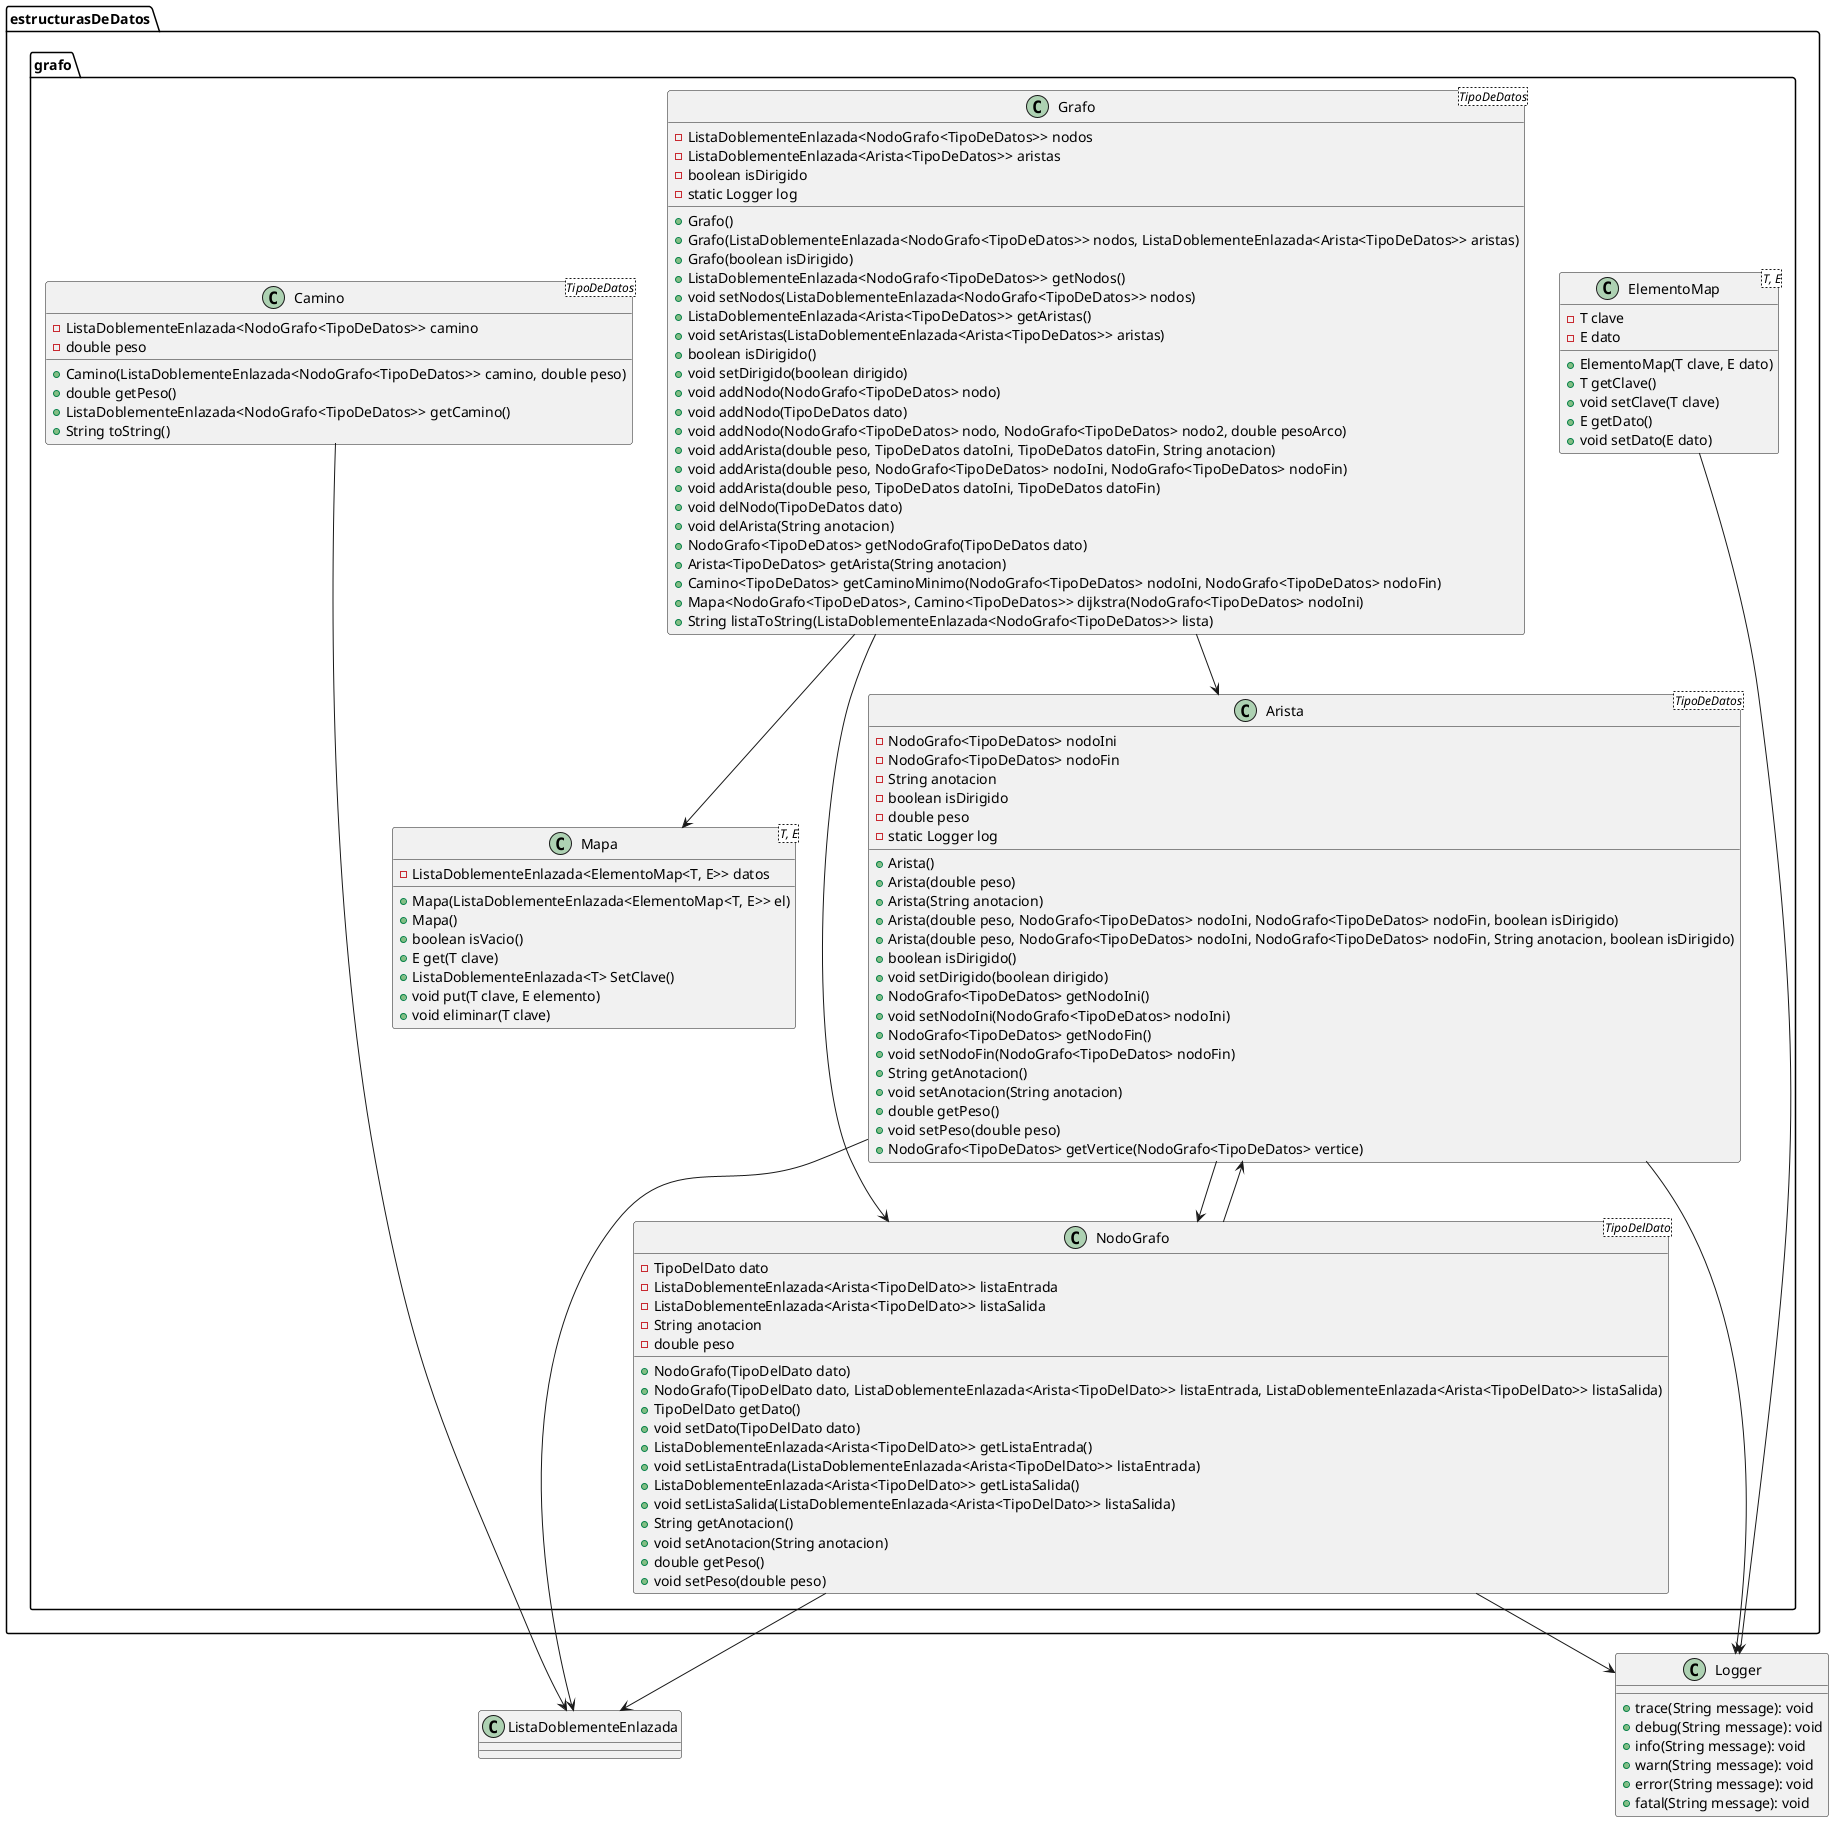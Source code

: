 @startuml
'https://plantuml.com/class-diagram

package estructurasDeDatos.grafo {
    class Arista<TipoDeDatos> {
        - NodoGrafo<TipoDeDatos> nodoIni
        - NodoGrafo<TipoDeDatos> nodoFin
        - String anotacion
        - boolean isDirigido
        - double peso
        - static Logger log
        + Arista()
        + Arista(double peso)
        + Arista(String anotacion)
        + Arista(double peso, NodoGrafo<TipoDeDatos> nodoIni, NodoGrafo<TipoDeDatos> nodoFin, boolean isDirigido)
        + Arista(double peso, NodoGrafo<TipoDeDatos> nodoIni, NodoGrafo<TipoDeDatos> nodoFin, String anotacion, boolean isDirigido)
        + boolean isDirigido()
        + void setDirigido(boolean dirigido)
        + NodoGrafo<TipoDeDatos> getNodoIni()
        + void setNodoIni(NodoGrafo<TipoDeDatos> nodoIni)
        + NodoGrafo<TipoDeDatos> getNodoFin()
        + void setNodoFin(NodoGrafo<TipoDeDatos> nodoFin)
        + String getAnotacion()
        + void setAnotacion(String anotacion)
        + double getPeso()
        + void setPeso(double peso)
        + NodoGrafo<TipoDeDatos> getVertice(NodoGrafo<TipoDeDatos> vertice)
    }
    class Camino<TipoDeDatos> {
        - ListaDoblementeEnlazada<NodoGrafo<TipoDeDatos>> camino
        - double peso
        + Camino(ListaDoblementeEnlazada<NodoGrafo<TipoDeDatos>> camino, double peso)
        + double getPeso()
        + ListaDoblementeEnlazada<NodoGrafo<TipoDeDatos>> getCamino()
        + String toString()
    }
    class ElementoMap<T, E> {
        - T clave
        - E dato
        + ElementoMap(T clave, E dato)
        + T getClave()
        + void setClave(T clave)
        + E getDato()
        + void setDato(E dato)
    }
    class Grafo<TipoDeDatos> {
        - ListaDoblementeEnlazada<NodoGrafo<TipoDeDatos>> nodos
        - ListaDoblementeEnlazada<Arista<TipoDeDatos>> aristas
        - boolean isDirigido
        - static Logger log
        + Grafo()
        + Grafo(ListaDoblementeEnlazada<NodoGrafo<TipoDeDatos>> nodos, ListaDoblementeEnlazada<Arista<TipoDeDatos>> aristas)
        + Grafo(boolean isDirigido)
        + ListaDoblementeEnlazada<NodoGrafo<TipoDeDatos>> getNodos()
        + void setNodos(ListaDoblementeEnlazada<NodoGrafo<TipoDeDatos>> nodos)
        + ListaDoblementeEnlazada<Arista<TipoDeDatos>> getAristas()
        + void setAristas(ListaDoblementeEnlazada<Arista<TipoDeDatos>> aristas)
        + boolean isDirigido()
        + void setDirigido(boolean dirigido)
        + void addNodo(NodoGrafo<TipoDeDatos> nodo)
        + void addNodo(TipoDeDatos dato)
        + void addNodo(NodoGrafo<TipoDeDatos> nodo, NodoGrafo<TipoDeDatos> nodo2, double pesoArco)
        + void addArista(double peso, TipoDeDatos datoIni, TipoDeDatos datoFin, String anotacion)
        + void addArista(double peso, NodoGrafo<TipoDeDatos> nodoIni, NodoGrafo<TipoDeDatos> nodoFin)
        + void addArista(double peso, TipoDeDatos datoIni, TipoDeDatos datoFin)
        + void delNodo(TipoDeDatos dato)
        + void delArista(String anotacion)
        + NodoGrafo<TipoDeDatos> getNodoGrafo(TipoDeDatos dato)
        + Arista<TipoDeDatos> getArista(String anotacion)
        + Camino<TipoDeDatos> getCaminoMinimo(NodoGrafo<TipoDeDatos> nodoIni, NodoGrafo<TipoDeDatos> nodoFin)
        + Mapa<NodoGrafo<TipoDeDatos>, Camino<TipoDeDatos>> dijkstra(NodoGrafo<TipoDeDatos> nodoIni)
        + String listaToString(ListaDoblementeEnlazada<NodoGrafo<TipoDeDatos>> lista)
    }
    class Mapa<T, E> {
        - ListaDoblementeEnlazada<ElementoMap<T, E>> datos
        + Mapa(ListaDoblementeEnlazada<ElementoMap<T, E>> el)
        + Mapa()
        + boolean isVacio()
        + E get(T clave)
        + ListaDoblementeEnlazada<T> SetClave()
        + void put(T clave, E elemento)
        + void eliminar(T clave)
    }
    class NodoGrafo<TipoDelDato> {
        - TipoDelDato dato
        - ListaDoblementeEnlazada<Arista<TipoDelDato>> listaEntrada
        - ListaDoblementeEnlazada<Arista<TipoDelDato>> listaSalida
        - String anotacion
        - double peso
        + NodoGrafo(TipoDelDato dato)
        + NodoGrafo(TipoDelDato dato, ListaDoblementeEnlazada<Arista<TipoDelDato>> listaEntrada, ListaDoblementeEnlazada<Arista<TipoDelDato>> listaSalida)
        + TipoDelDato getDato()
        + void setDato(TipoDelDato dato)
        + ListaDoblementeEnlazada<Arista<TipoDelDato>> getListaEntrada()
        + void setListaEntrada(ListaDoblementeEnlazada<Arista<TipoDelDato>> listaEntrada)
        + ListaDoblementeEnlazada<Arista<TipoDelDato>> getListaSalida()
        + void setListaSalida(ListaDoblementeEnlazada<Arista<TipoDelDato>> listaSalida)
        + String getAnotacion()
        + void setAnotacion(String anotacion)
        + double getPeso()
        + void setPeso(double peso)
    }
}

Arista --> NodoGrafo
Arista --> ListaDoblementeEnlazada
Arista --> Logger

Camino --> ListaDoblementeEnlazada

ElementoMap --> Logger

Grafo --> NodoGrafo
Grafo --> Arista
Grafo --> Mapa

NodoGrafo --> Arista
NodoGrafo --> ListaDoblementeEnlazada
NodoGrafo --> Logger

class Logger {
    + trace(String message): void
    + debug(String message): void
    + info(String message): void
    + warn(String message): void
    + error(String message): void
    + fatal(String message): void
}

@enduml